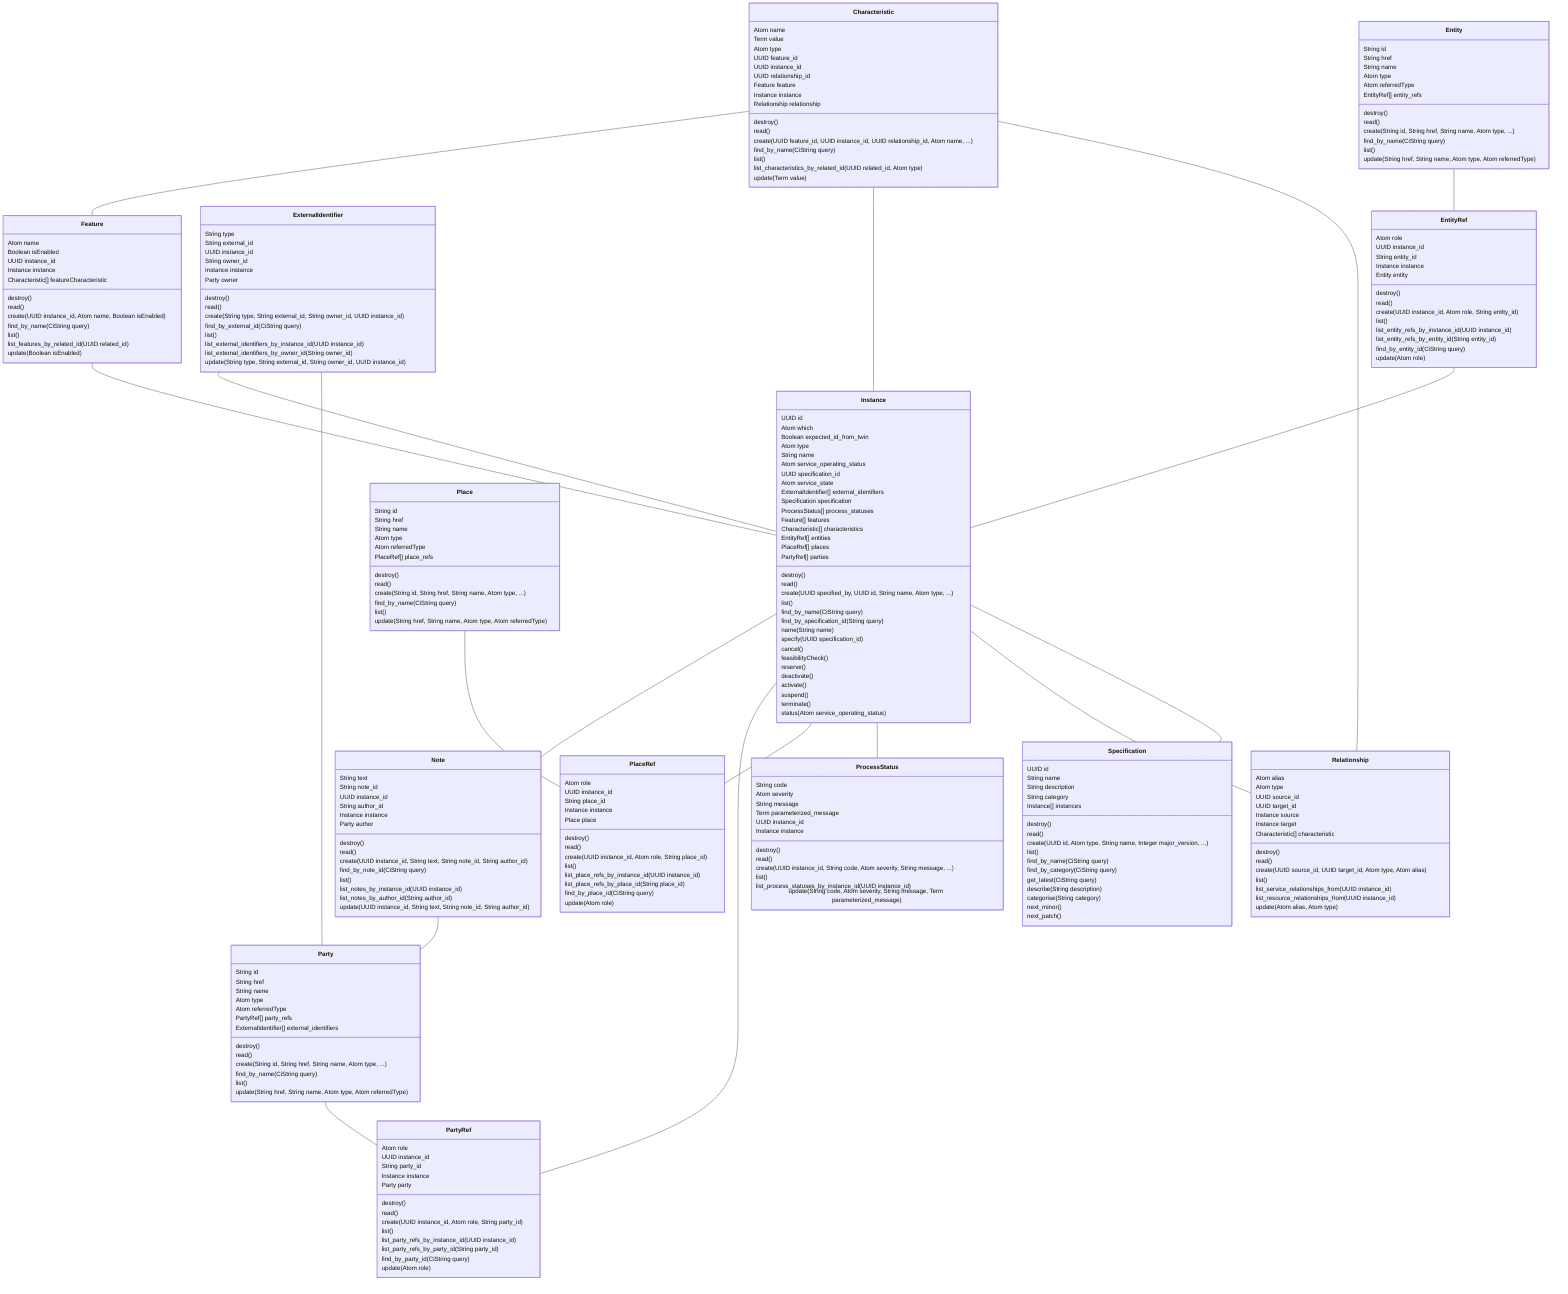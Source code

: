 classDiagram
    class Specification {
        UUID id
        String name
        String description
        String category
        Instance[] instances
        destroy()
        read()
        create(UUID id, Atom type, String name, Integer major_version, ...)
        list()
        find_by_name(CiString query)
        find_by_category(CiString query)
        get_latest(CiString query)
        describe(String description)
        categorise(String category)
        next_minor()
        next_patch()
    }
    class Instance {
        UUID id
        Atom which
        Boolean expected_id_from_twin
        Atom type
        String name
        Atom service_operating_status
        UUID specification_id
        Atom service_state
        ExternalIdentifier[] external_identifiers
        Specification specification
        ProcessStatus[] process_statuses
        Feature[] features
        Characteristic[] characteristics
        EntityRef[] entities
        PlaceRef[] places
        PartyRef[] parties
        destroy()
        read()
        create(UUID specified_by, UUID id, String name, Atom type, ...)
        list()
        find_by_name(CiString query)
        find_by_specification_id(String query)
        name(String name)
        specify(UUID specification_id)
        cancel()
        feasibilityCheck()
        reserve()
        deactivate()
        activate()
        suspend()
        terminate()
        status(Atom service_operating_status)
    }
    class Relationship {
        Atom alias
        Atom type
        UUID source_id
        UUID target_id
        Instance source
        Instance target
        Characteristic[] characteristic
        destroy()
        read()
        create(UUID source_id, UUID target_id, Atom type, Atom alias)
        list()
        list_service_relationships_from(UUID instance_id)
        list_resource_relationships_from(UUID instance_id)
        update(Atom alias, Atom type)
    }
    class Characteristic {
        Atom name
        Term value
        Atom type
        UUID feature_id
        UUID instance_id
        UUID relationship_id
        Feature feature
        Instance instance
        Relationship relationship
        destroy()
        read()
        create(UUID feature_id, UUID instance_id, UUID relationship_id, Atom name, ...)
        find_by_name(CiString query)
        list()
        list_characteristics_by_related_id(UUID related_id, Atom type)
        update(Term value)
    }
    class Feature {
        Atom name
        Boolean isEnabled
        UUID instance_id
        Instance instance
        Characteristic[] featureCharacteristic
        destroy()
        read()
        create(UUID instance_id, Atom name, Boolean isEnabled)
        find_by_name(CiString query)
        list()
        list_features_by_related_id(UUID related_id)
        update(Boolean isEnabled)
    }
    class Place {
        String id
        String href
        String name
        Atom type
        Atom referredType
        PlaceRef[] place_refs
        destroy()
        read()
        create(String id, String href, String name, Atom type, ...)
        find_by_name(CiString query)
        list()
        update(String href, String name, Atom type, Atom referredType)
    }
    class PlaceRef {
        Atom role
        UUID instance_id
        String place_id
        Instance instance
        Place place
        destroy()
        read()
        create(UUID instance_id, Atom role, String place_id)
        list()
        list_place_refs_by_instance_id(UUID instance_id)
        list_place_refs_by_place_id(String place_id)
        find_by_place_id(CiString query)
        update(Atom role)
    }
    class Party {
        String id
        String href
        String name
        Atom type
        Atom referredType
        PartyRef[] party_refs
        ExternalIdentifier[] external_identifiers
        destroy()
        read()
        create(String id, String href, String name, Atom type, ...)
        find_by_name(CiString query)
        list()
        update(String href, String name, Atom type, Atom referredType)
    }
    class PartyRef {
        Atom role
        UUID instance_id
        String party_id
        Instance instance
        Party party
        destroy()
        read()
        create(UUID instance_id, Atom role, String party_id)
        list()
        list_party_refs_by_instance_id(UUID instance_id)
        list_party_refs_by_party_id(String party_id)
        find_by_party_id(CiString query)
        update(Atom role)
    }
    class ExternalIdentifier {
        String type
        String external_id
        UUID instance_id
        String owner_id
        Instance instance
        Party owner
        destroy()
        read()
        create(String type, String external_id, String owner_id, UUID instance_id)
        find_by_external_id(CiString query)
        list()
        list_external_identifiers_by_instance_id(UUID instance_id)
        list_external_identifiers_by_owner_id(String owner_id)
        update(String type, String external_id, String owner_id, UUID instance_id)
    }
    class ProcessStatus {
        String code
        Atom severity
        String message
        Term parameterized_message
        UUID instance_id
        Instance instance
        destroy()
        read()
        create(UUID instance_id, String code, Atom severity, String message, ...)
        list()
        list_process_statuses_by_instance_id(UUID instance_id)
        update(String code, Atom severity, String message, Term parameterized_message)
    }
    class Note {
        String text
        String note_id
        UUID instance_id
        String author_id
        Instance instance
        Party author
        destroy()
        read()
        create(UUID instance_id, String text, String note_id, String author_id)
        find_by_note_id(CiString query)
        list()
        list_notes_by_instance_id(UUID instance_id)
        list_notes_by_author_id(String author_id)
        update(UUID instance_id, String text, String note_id, String author_id)
    }
    class Entity {
        String id
        String href
        String name
        Atom type
        Atom referredType
        EntityRef[] entity_refs
        destroy()
        read()
        create(String id, String href, String name, Atom type, ...)
        find_by_name(CiString query)
        list()
        update(String href, String name, Atom type, Atom referredType)
    }
    class EntityRef {
        Atom role
        UUID instance_id
        String entity_id
        Instance instance
        Entity entity
        destroy()
        read()
        create(UUID instance_id, Atom role, String entity_id)
        list()
        list_entity_refs_by_instance_id(UUID instance_id)
        list_entity_refs_by_entity_id(String entity_id)
        find_by_entity_id(CiString query)
        update(Atom role)
    }

    Characteristic -- Feature
    Characteristic -- Instance
    Characteristic -- Relationship
    Entity -- EntityRef
    EntityRef -- Instance
    ExternalIdentifier -- Instance
    ExternalIdentifier -- Party
    Feature -- Instance
    Instance -- Note
    Instance -- PartyRef
    Instance -- PlaceRef
    Instance -- ProcessStatus
    Instance -- Relationship
    Instance -- Specification
    Note -- Party
    Party -- PartyRef
    Place -- PlaceRef